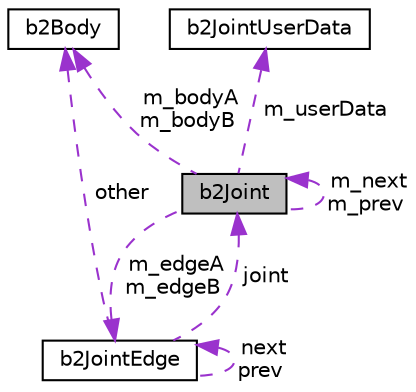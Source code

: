 digraph "b2Joint"
{
 // LATEX_PDF_SIZE
  edge [fontname="Helvetica",fontsize="10",labelfontname="Helvetica",labelfontsize="10"];
  node [fontname="Helvetica",fontsize="10",shape=record];
  Node1 [label="b2Joint",height=0.2,width=0.4,color="black", fillcolor="grey75", style="filled", fontcolor="black",tooltip=" "];
  Node2 -> Node1 [dir="back",color="darkorchid3",fontsize="10",style="dashed",label=" m_bodyA\nm_bodyB" ,fontname="Helvetica"];
  Node2 [label="b2Body",height=0.2,width=0.4,color="black", fillcolor="white", style="filled",URL="$classb2Body.html",tooltip="A rigid body. These are created via b2World::CreateBody."];
  Node3 -> Node1 [dir="back",color="darkorchid3",fontsize="10",style="dashed",label=" m_edgeA\nm_edgeB" ,fontname="Helvetica"];
  Node3 [label="b2JointEdge",height=0.2,width=0.4,color="black", fillcolor="white", style="filled",URL="$structb2JointEdge.html",tooltip=" "];
  Node2 -> Node3 [dir="back",color="darkorchid3",fontsize="10",style="dashed",label=" other" ,fontname="Helvetica"];
  Node3 -> Node3 [dir="back",color="darkorchid3",fontsize="10",style="dashed",label=" next\nprev" ,fontname="Helvetica"];
  Node1 -> Node3 [dir="back",color="darkorchid3",fontsize="10",style="dashed",label=" joint" ,fontname="Helvetica"];
  Node1 -> Node1 [dir="back",color="darkorchid3",fontsize="10",style="dashed",label=" m_next\nm_prev" ,fontname="Helvetica"];
  Node4 -> Node1 [dir="back",color="darkorchid3",fontsize="10",style="dashed",label=" m_userData" ,fontname="Helvetica"];
  Node4 [label="b2JointUserData",height=0.2,width=0.4,color="black", fillcolor="white", style="filled",URL="$structb2JointUserData.html",tooltip="You can define this to inject whatever data you want in b2Joint."];
}
